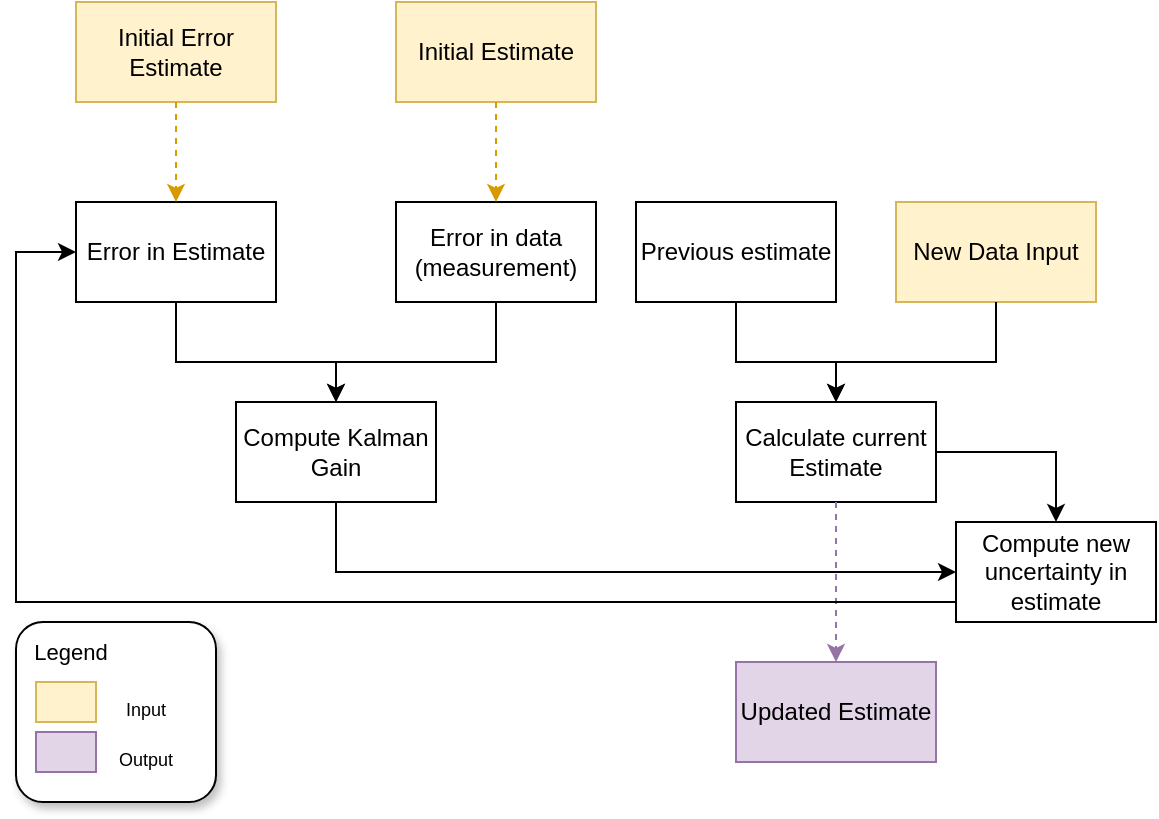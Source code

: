 <mxfile version="20.3.3"><diagram id="LdP1nY6YGJgWmlosbAv7" name="Page-1"><mxGraphModel dx="1255" dy="679" grid="1" gridSize="10" guides="1" tooltips="1" connect="1" arrows="1" fold="1" page="1" pageScale="1" pageWidth="850" pageHeight="1100" math="0" shadow="0"><root><mxCell id="0"/><mxCell id="1" parent="0"/><mxCell id="7EcIaBMsiVdn3cl1KDBO-30" value="" style="rounded=1;whiteSpace=wrap;html=1;fontSize=11;glass=0;shadow=1;sketch=0;" vertex="1" parent="1"><mxGeometry x="120" y="500" width="100" height="90" as="geometry"/></mxCell><mxCell id="7EcIaBMsiVdn3cl1KDBO-1" value="Initial Error Estimate" style="rounded=0;whiteSpace=wrap;html=1;fillColor=#fff2cc;strokeColor=#d6b656;" vertex="1" parent="1"><mxGeometry x="150" y="190" width="100" height="50" as="geometry"/></mxCell><mxCell id="7EcIaBMsiVdn3cl1KDBO-2" value="Initial Estimate" style="rounded=0;whiteSpace=wrap;html=1;fillColor=#fff2cc;strokeColor=#d6b656;" vertex="1" parent="1"><mxGeometry x="310" y="190" width="100" height="50" as="geometry"/></mxCell><mxCell id="7EcIaBMsiVdn3cl1KDBO-3" value="New Data Input" style="rounded=0;whiteSpace=wrap;html=1;fillColor=#fff2cc;strokeColor=#d6b656;" vertex="1" parent="1"><mxGeometry x="560" y="290" width="100" height="50" as="geometry"/></mxCell><mxCell id="7EcIaBMsiVdn3cl1KDBO-4" value="&lt;div&gt;Error in Estimate&lt;/div&gt;" style="rounded=0;whiteSpace=wrap;html=1;" vertex="1" parent="1"><mxGeometry x="150" y="290" width="100" height="50" as="geometry"/></mxCell><mxCell id="7EcIaBMsiVdn3cl1KDBO-5" value="Compute Kalman Gain" style="rounded=0;whiteSpace=wrap;html=1;" vertex="1" parent="1"><mxGeometry x="230" y="390" width="100" height="50" as="geometry"/></mxCell><mxCell id="7EcIaBMsiVdn3cl1KDBO-6" value="Error in data (measurement)" style="rounded=0;whiteSpace=wrap;html=1;" vertex="1" parent="1"><mxGeometry x="310" y="290" width="100" height="50" as="geometry"/></mxCell><mxCell id="7EcIaBMsiVdn3cl1KDBO-7" value="Calculate current Estimate" style="rounded=0;whiteSpace=wrap;html=1;" vertex="1" parent="1"><mxGeometry x="480" y="390" width="100" height="50" as="geometry"/></mxCell><mxCell id="7EcIaBMsiVdn3cl1KDBO-8" value="Compute new uncertainty in estimate" style="rounded=0;whiteSpace=wrap;html=1;" vertex="1" parent="1"><mxGeometry x="590" y="450" width="100" height="50" as="geometry"/></mxCell><mxCell id="7EcIaBMsiVdn3cl1KDBO-9" value="Updated Estimate" style="rounded=0;whiteSpace=wrap;html=1;fillColor=#e1d5e7;strokeColor=#9673a6;" vertex="1" parent="1"><mxGeometry x="480" y="520" width="100" height="50" as="geometry"/></mxCell><mxCell id="7EcIaBMsiVdn3cl1KDBO-10" value="Previous estimate" style="rounded=0;whiteSpace=wrap;html=1;" vertex="1" parent="1"><mxGeometry x="430" y="290" width="100" height="50" as="geometry"/></mxCell><mxCell id="7EcIaBMsiVdn3cl1KDBO-13" value="" style="endArrow=classic;html=1;rounded=0;exitX=0.5;exitY=1;exitDx=0;exitDy=0;entryX=0.5;entryY=0;entryDx=0;entryDy=0;" edge="1" parent="1" source="7EcIaBMsiVdn3cl1KDBO-4" target="7EcIaBMsiVdn3cl1KDBO-5"><mxGeometry width="50" height="50" relative="1" as="geometry"><mxPoint x="140" y="380" as="sourcePoint"/><mxPoint x="200" y="380" as="targetPoint"/><Array as="points"><mxPoint x="200" y="370"/><mxPoint x="280" y="370"/></Array></mxGeometry></mxCell><mxCell id="7EcIaBMsiVdn3cl1KDBO-14" value="" style="endArrow=classic;html=1;rounded=0;exitX=0.5;exitY=1;exitDx=0;exitDy=0;" edge="1" parent="1" source="7EcIaBMsiVdn3cl1KDBO-6" target="7EcIaBMsiVdn3cl1KDBO-5"><mxGeometry width="50" height="50" relative="1" as="geometry"><mxPoint x="210" y="350" as="sourcePoint"/><mxPoint x="290" y="400" as="targetPoint"/><Array as="points"><mxPoint x="360" y="370"/><mxPoint x="280" y="370"/></Array></mxGeometry></mxCell><mxCell id="7EcIaBMsiVdn3cl1KDBO-15" value="" style="endArrow=classic;html=1;rounded=0;exitX=0.5;exitY=1;exitDx=0;exitDy=0;dashed=1;fillColor=#ffe6cc;strokeColor=#d79b00;" edge="1" parent="1" source="7EcIaBMsiVdn3cl1KDBO-1" target="7EcIaBMsiVdn3cl1KDBO-4"><mxGeometry width="50" height="50" relative="1" as="geometry"><mxPoint x="410" y="420" as="sourcePoint"/><mxPoint x="460" y="370" as="targetPoint"/></mxGeometry></mxCell><mxCell id="7EcIaBMsiVdn3cl1KDBO-16" value="" style="endArrow=classic;html=1;rounded=0;exitX=0.5;exitY=1;exitDx=0;exitDy=0;dashed=1;fillColor=#ffe6cc;strokeColor=#d79b00;" edge="1" parent="1"><mxGeometry width="50" height="50" relative="1" as="geometry"><mxPoint x="360" y="240" as="sourcePoint"/><mxPoint x="360" y="290" as="targetPoint"/></mxGeometry></mxCell><mxCell id="7EcIaBMsiVdn3cl1KDBO-18" value="" style="endArrow=classic;html=1;rounded=0;entryX=0.5;entryY=0;entryDx=0;entryDy=0;exitX=0.5;exitY=1;exitDx=0;exitDy=0;" edge="1" parent="1" source="7EcIaBMsiVdn3cl1KDBO-10" target="7EcIaBMsiVdn3cl1KDBO-7"><mxGeometry width="50" height="50" relative="1" as="geometry"><mxPoint x="410" y="420" as="sourcePoint"/><mxPoint x="460" y="370" as="targetPoint"/><Array as="points"><mxPoint x="480" y="370"/><mxPoint x="530" y="370"/></Array></mxGeometry></mxCell><mxCell id="7EcIaBMsiVdn3cl1KDBO-19" value="" style="endArrow=classic;html=1;rounded=0;entryX=0.5;entryY=0;entryDx=0;entryDy=0;exitX=0.5;exitY=1;exitDx=0;exitDy=0;" edge="1" parent="1" source="7EcIaBMsiVdn3cl1KDBO-3" target="7EcIaBMsiVdn3cl1KDBO-7"><mxGeometry width="50" height="50" relative="1" as="geometry"><mxPoint x="650" y="360" as="sourcePoint"/><mxPoint x="730" y="410" as="targetPoint"/><Array as="points"><mxPoint x="610" y="370"/><mxPoint x="530" y="370"/></Array></mxGeometry></mxCell><mxCell id="7EcIaBMsiVdn3cl1KDBO-20" value="" style="endArrow=classic;html=1;rounded=0;exitX=0.5;exitY=1;exitDx=0;exitDy=0;dashed=1;fillColor=#e1d5e7;strokeColor=#9673a6;entryX=0.5;entryY=0;entryDx=0;entryDy=0;" edge="1" parent="1" source="7EcIaBMsiVdn3cl1KDBO-7" target="7EcIaBMsiVdn3cl1KDBO-9"><mxGeometry width="50" height="50" relative="1" as="geometry"><mxPoint x="370" y="250" as="sourcePoint"/><mxPoint x="370" y="300" as="targetPoint"/></mxGeometry></mxCell><mxCell id="7EcIaBMsiVdn3cl1KDBO-21" value="" style="endArrow=classic;html=1;rounded=0;exitX=1;exitY=0.5;exitDx=0;exitDy=0;entryX=0.5;entryY=0;entryDx=0;entryDy=0;" edge="1" parent="1" source="7EcIaBMsiVdn3cl1KDBO-7" target="7EcIaBMsiVdn3cl1KDBO-8"><mxGeometry width="50" height="50" relative="1" as="geometry"><mxPoint x="700" y="420" as="sourcePoint"/><mxPoint x="620" y="470" as="targetPoint"/><Array as="points"><mxPoint x="640" y="415"/><mxPoint x="640" y="440"/></Array></mxGeometry></mxCell><mxCell id="7EcIaBMsiVdn3cl1KDBO-22" value="" style="endArrow=classic;html=1;rounded=0;exitX=0.5;exitY=1;exitDx=0;exitDy=0;" edge="1" parent="1" source="7EcIaBMsiVdn3cl1KDBO-5" target="7EcIaBMsiVdn3cl1KDBO-8"><mxGeometry width="50" height="50" relative="1" as="geometry"><mxPoint x="300" y="490" as="sourcePoint"/><mxPoint x="220" y="540" as="targetPoint"/><Array as="points"><mxPoint x="280" y="475"/></Array></mxGeometry></mxCell><mxCell id="7EcIaBMsiVdn3cl1KDBO-23" value="" style="endArrow=classic;html=1;rounded=0;exitX=0;exitY=0.8;exitDx=0;exitDy=0;entryX=0;entryY=0.5;entryDx=0;entryDy=0;exitPerimeter=0;" edge="1" parent="1" source="7EcIaBMsiVdn3cl1KDBO-8" target="7EcIaBMsiVdn3cl1KDBO-4"><mxGeometry width="50" height="50" relative="1" as="geometry"><mxPoint x="260" y="580" as="sourcePoint"/><mxPoint x="110" y="310" as="targetPoint"/><Array as="points"><mxPoint x="120" y="490"/><mxPoint x="120" y="315"/></Array></mxGeometry></mxCell><mxCell id="7EcIaBMsiVdn3cl1KDBO-24" value="" style="rounded=0;whiteSpace=wrap;html=1;fillColor=#fff2cc;strokeColor=#d6b656;" vertex="1" parent="1"><mxGeometry x="130" y="530" width="30" height="20" as="geometry"/></mxCell><mxCell id="7EcIaBMsiVdn3cl1KDBO-27" value="&lt;font style=&quot;font-size: 9px;&quot;&gt;Input&lt;/font&gt;" style="text;html=1;strokeColor=none;fillColor=none;align=center;verticalAlign=middle;whiteSpace=wrap;rounded=0;" vertex="1" parent="1"><mxGeometry x="165" y="535" width="40" height="15" as="geometry"/></mxCell><mxCell id="7EcIaBMsiVdn3cl1KDBO-28" value="" style="rounded=0;whiteSpace=wrap;html=1;fillColor=#e1d5e7;strokeColor=#9673a6;" vertex="1" parent="1"><mxGeometry x="130" y="555" width="30" height="20" as="geometry"/></mxCell><mxCell id="7EcIaBMsiVdn3cl1KDBO-29" value="&lt;font style=&quot;font-size: 9px;&quot;&gt;Output&lt;/font&gt;" style="text;html=1;strokeColor=none;fillColor=none;align=center;verticalAlign=middle;whiteSpace=wrap;rounded=0;" vertex="1" parent="1"><mxGeometry x="165" y="560" width="40" height="15" as="geometry"/></mxCell><mxCell id="7EcIaBMsiVdn3cl1KDBO-31" value="Legend" style="text;html=1;strokeColor=none;fillColor=none;align=center;verticalAlign=middle;whiteSpace=wrap;rounded=0;fontSize=11;" vertex="1" parent="1"><mxGeometry x="120" y="500" width="55" height="30" as="geometry"/></mxCell></root></mxGraphModel></diagram></mxfile>
